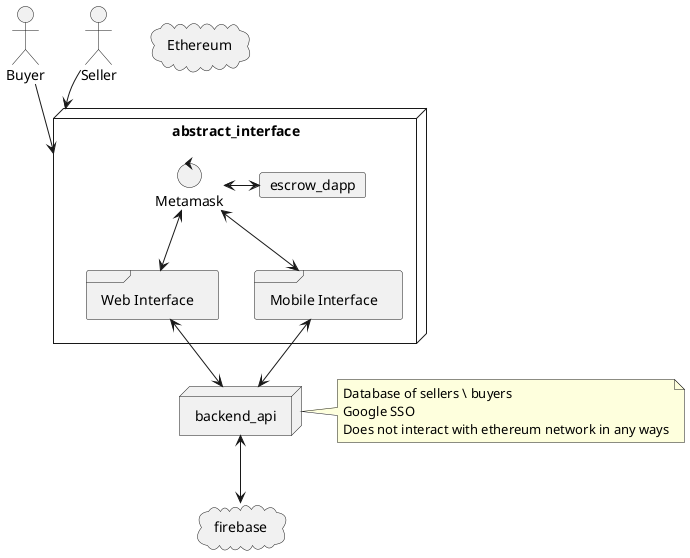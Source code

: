 @startuml


actor Buyer as buyer

actor Seller as seller

seller -down-> abstract_interface
buyer -down-> abstract_interface



node "Abstract Interface" as "abstract_interface" {
    control Metamask as metamask


    frame "Web Interface" as web_interface {

    }

    frame "Mobile Interface" as "mobile_interface" {

    }

    web_interface <-up-> metamask
    mobile_interface <-up-> metamask

    metamask <-> escrow_dapp
}


web_interface <--> backend_api
mobile_interface <--> backend_api
backend_api <--> firebase
node "Backend API" as backend_api {

}


note right of backend_api
  Database of sellers \ buyers
  Google SSO
  Does not interact with ethereum network in any ways
end note

cloud "Ethereum" as ethereum {
    card "Escrow dapp" as escrow_dapp {

    }
}


cloud Firebase as firebase {

}


@enduml